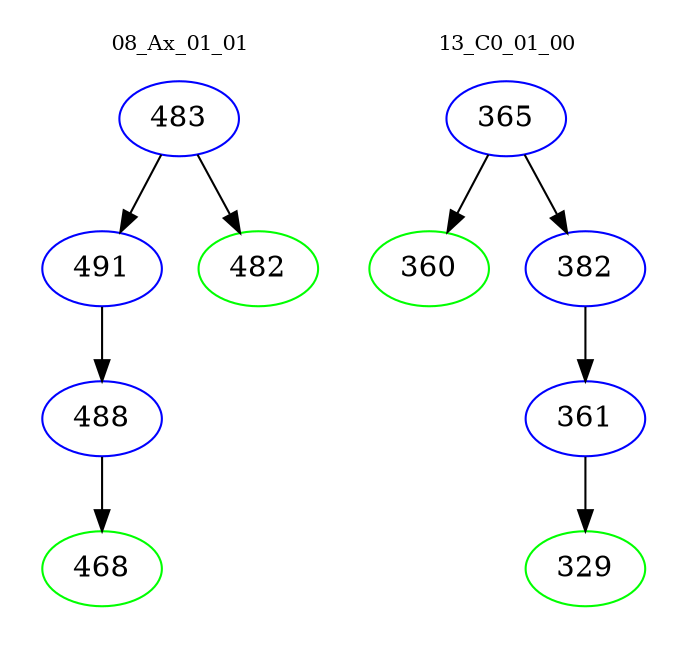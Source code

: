 digraph{
subgraph cluster_0 {
color = white
label = "08_Ax_01_01";
fontsize=10;
T0_483 [label="483", color="blue"]
T0_483 -> T0_491 [color="black"]
T0_491 [label="491", color="blue"]
T0_491 -> T0_488 [color="black"]
T0_488 [label="488", color="blue"]
T0_488 -> T0_468 [color="black"]
T0_468 [label="468", color="green"]
T0_483 -> T0_482 [color="black"]
T0_482 [label="482", color="green"]
}
subgraph cluster_1 {
color = white
label = "13_C0_01_00";
fontsize=10;
T1_365 [label="365", color="blue"]
T1_365 -> T1_360 [color="black"]
T1_360 [label="360", color="green"]
T1_365 -> T1_382 [color="black"]
T1_382 [label="382", color="blue"]
T1_382 -> T1_361 [color="black"]
T1_361 [label="361", color="blue"]
T1_361 -> T1_329 [color="black"]
T1_329 [label="329", color="green"]
}
}
